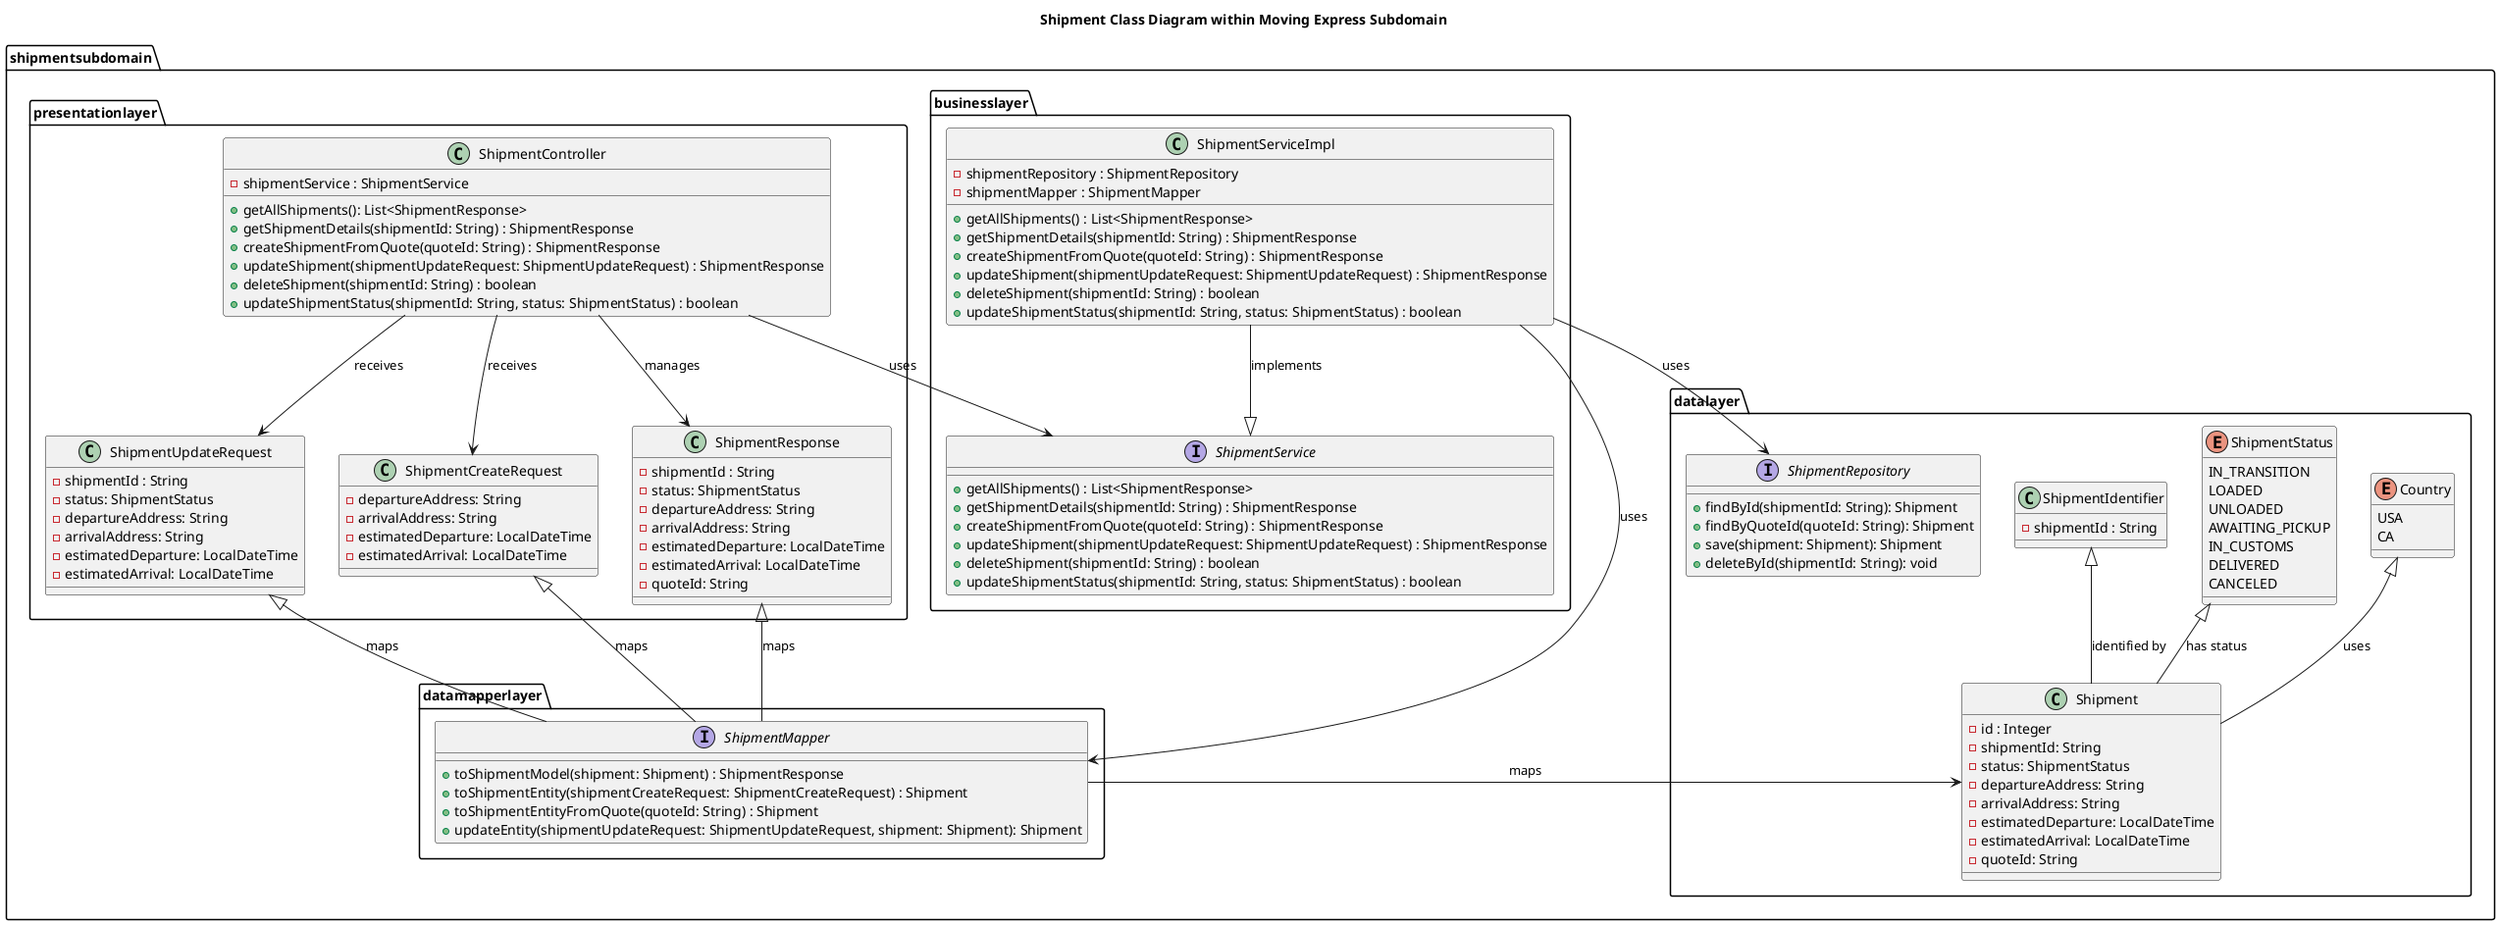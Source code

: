@startuml
title Shipment Class Diagram within Moving Express Subdomain


package "shipmentsubdomain" {
        package "businesslayer" {
            interface ShipmentService {
                + getAllShipments() : List<ShipmentResponse>
                + getShipmentDetails(shipmentId: String) : ShipmentResponse
                + createShipmentFromQuote(quoteId: String) : ShipmentResponse
                + updateShipment(shipmentUpdateRequest: ShipmentUpdateRequest) : ShipmentResponse
                + deleteShipment(shipmentId: String) : boolean
                + updateShipmentStatus(shipmentId: String, status: ShipmentStatus) : boolean
            }

            class ShipmentServiceImpl {
                - shipmentRepository : ShipmentRepository
                - shipmentMapper : ShipmentMapper
                + getAllShipments() : List<ShipmentResponse>
                + getShipmentDetails(shipmentId: String) : ShipmentResponse
                + createShipmentFromQuote(quoteId: String) : ShipmentResponse
                + updateShipment(shipmentUpdateRequest: ShipmentUpdateRequest) : ShipmentResponse
                + deleteShipment(shipmentId: String) : boolean
                + updateShipmentStatus(shipmentId: String, status: ShipmentStatus) : boolean
            }
        }

        package "datalayer" {
            class Shipment {
                - id : Integer
                - shipmentId: String
                - status: ShipmentStatus
                - departureAddress: String
                - arrivalAddress: String
                - estimatedDeparture: LocalDateTime
                - estimatedArrival: LocalDateTime
                - quoteId: String
            }

            class ShipmentIdentifier {
                - shipmentId : String
            }

            interface ShipmentRepository {
                + findById(shipmentId: String): Shipment
                + findByQuoteId(quoteId: String): Shipment
                + save(shipment: Shipment): Shipment
                + deleteById(shipmentId: String): void
            }

            enum ShipmentStatus {
                IN_TRANSITION
                LOADED
                UNLOADED
                AWAITING_PICKUP
                IN_CUSTOMS
                DELIVERED
                CANCELED
            }

            enum Country {
                USA
                CA
            }
        }

        package "datamapperlayer" {
            interface ShipmentMapper {
                + toShipmentModel(shipment: Shipment) : ShipmentResponse
                + toShipmentEntity(shipmentCreateRequest: ShipmentCreateRequest) : Shipment
                + toShipmentEntityFromQuote(quoteId: String) : Shipment
                + updateEntity(shipmentUpdateRequest: ShipmentUpdateRequest, shipment: Shipment): Shipment
            }
        }

        package "presentationlayer" {
            class ShipmentResponse {
                - shipmentId : String
                - status: ShipmentStatus
                - departureAddress: String
                - arrivalAddress: String
                - estimatedDeparture: LocalDateTime
                - estimatedArrival: LocalDateTime
                - quoteId: String
            }

            class ShipmentCreateRequest {
                - departureAddress: String
                - arrivalAddress: String
                - estimatedDeparture: LocalDateTime
                - estimatedArrival: LocalDateTime
            }

            class ShipmentUpdateRequest {
                - shipmentId : String
                - status: ShipmentStatus
                - departureAddress: String
                - arrivalAddress: String
                - estimatedDeparture: LocalDateTime
                - estimatedArrival: LocalDateTime
            }

            class ShipmentController {
                - shipmentService : ShipmentService
                + getAllShipments(): List<ShipmentResponse>
                + getShipmentDetails(shipmentId: String) : ShipmentResponse
                + createShipmentFromQuote(quoteId: String) : ShipmentResponse
                + updateShipment(shipmentUpdateRequest: ShipmentUpdateRequest) : ShipmentResponse
                + deleteShipment(shipmentId: String) : boolean
                + updateShipmentStatus(shipmentId: String, status: ShipmentStatus) : boolean
            }
        }

        ' Relationships
        ShipmentServiceImpl -down-|> ShipmentService : implements
        ShipmentServiceImpl -down-> ShipmentRepository : uses
        ShipmentServiceImpl -down-> ShipmentMapper : uses
        ShipmentMapper -right-> Shipment : maps
        ShipmentRepository -[hidden]-> Shipment : stores
        Shipment -up-^ ShipmentIdentifier : identified by
        Shipment -up-^ ShipmentStatus : has status
        Shipment -up-^ Country : uses
        ShipmentController -right-> ShipmentService : uses
        ShipmentController -down-> ShipmentResponse : manages
        ShipmentController -down-> ShipmentCreateRequest : receives
        ShipmentController -down-> ShipmentUpdateRequest : receives
        ShipmentMapper -up-^ ShipmentResponse : maps
        ShipmentMapper -up-^ ShipmentCreateRequest : maps
        ShipmentMapper -up-^ ShipmentUpdateRequest : maps
    }
}

@enduml
